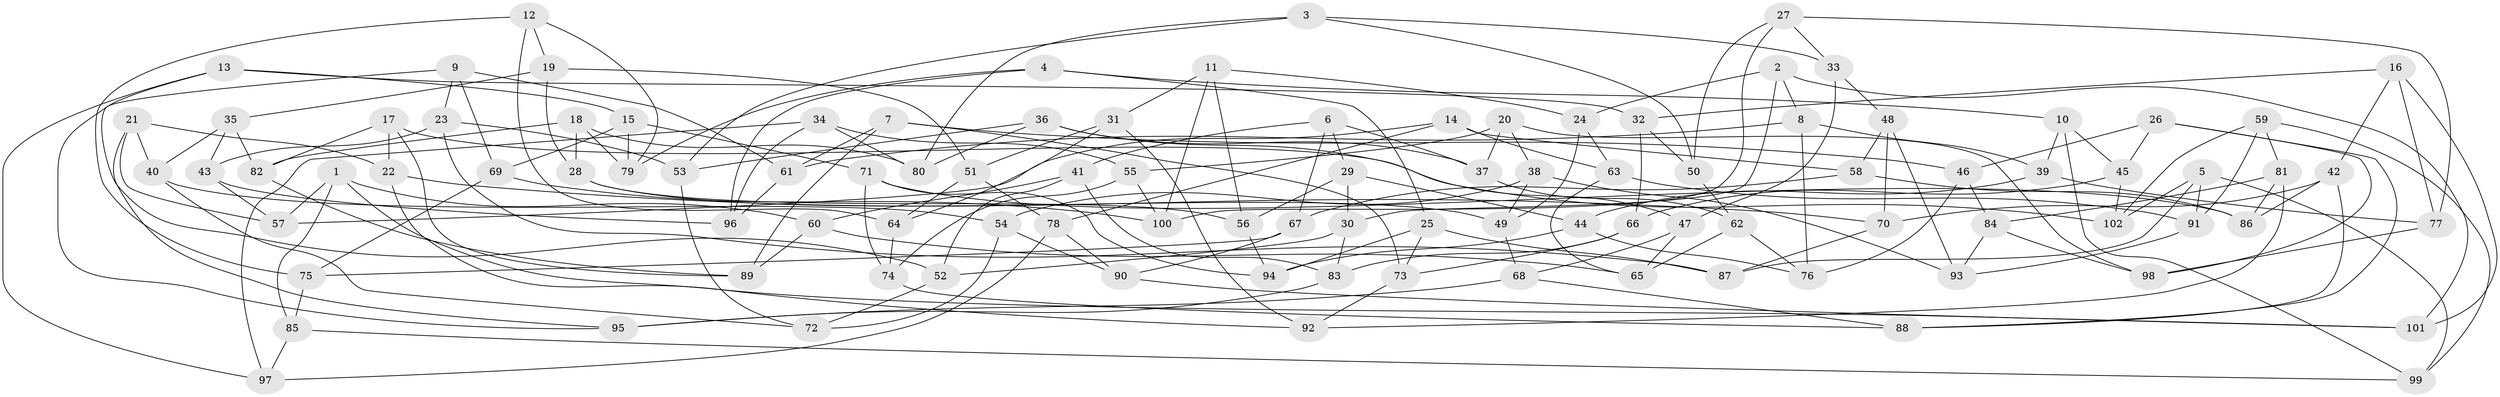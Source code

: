 // coarse degree distribution, {6: 0.6190476190476191, 4: 0.38095238095238093}
// Generated by graph-tools (version 1.1) at 2025/24/03/03/25 07:24:27]
// undirected, 102 vertices, 204 edges
graph export_dot {
graph [start="1"]
  node [color=gray90,style=filled];
  1;
  2;
  3;
  4;
  5;
  6;
  7;
  8;
  9;
  10;
  11;
  12;
  13;
  14;
  15;
  16;
  17;
  18;
  19;
  20;
  21;
  22;
  23;
  24;
  25;
  26;
  27;
  28;
  29;
  30;
  31;
  32;
  33;
  34;
  35;
  36;
  37;
  38;
  39;
  40;
  41;
  42;
  43;
  44;
  45;
  46;
  47;
  48;
  49;
  50;
  51;
  52;
  53;
  54;
  55;
  56;
  57;
  58;
  59;
  60;
  61;
  62;
  63;
  64;
  65;
  66;
  67;
  68;
  69;
  70;
  71;
  72;
  73;
  74;
  75;
  76;
  77;
  78;
  79;
  80;
  81;
  82;
  83;
  84;
  85;
  86;
  87;
  88;
  89;
  90;
  91;
  92;
  93;
  94;
  95;
  96;
  97;
  98;
  99;
  100;
  101;
  102;
  1 -- 85;
  1 -- 57;
  1 -- 60;
  1 -- 101;
  2 -- 8;
  2 -- 24;
  2 -- 30;
  2 -- 101;
  3 -- 33;
  3 -- 80;
  3 -- 50;
  3 -- 53;
  4 -- 79;
  4 -- 25;
  4 -- 10;
  4 -- 96;
  5 -- 87;
  5 -- 91;
  5 -- 99;
  5 -- 102;
  6 -- 37;
  6 -- 29;
  6 -- 41;
  6 -- 67;
  7 -- 73;
  7 -- 61;
  7 -- 89;
  7 -- 46;
  8 -- 61;
  8 -- 39;
  8 -- 76;
  9 -- 61;
  9 -- 69;
  9 -- 23;
  9 -- 52;
  10 -- 45;
  10 -- 39;
  10 -- 99;
  11 -- 100;
  11 -- 31;
  11 -- 56;
  11 -- 24;
  12 -- 79;
  12 -- 64;
  12 -- 75;
  12 -- 19;
  13 -- 95;
  13 -- 32;
  13 -- 15;
  13 -- 97;
  14 -- 57;
  14 -- 78;
  14 -- 58;
  14 -- 63;
  15 -- 71;
  15 -- 79;
  15 -- 69;
  16 -- 77;
  16 -- 32;
  16 -- 42;
  16 -- 101;
  17 -- 82;
  17 -- 22;
  17 -- 89;
  17 -- 102;
  18 -- 79;
  18 -- 82;
  18 -- 28;
  18 -- 80;
  19 -- 35;
  19 -- 51;
  19 -- 28;
  20 -- 38;
  20 -- 55;
  20 -- 98;
  20 -- 37;
  21 -- 95;
  21 -- 40;
  21 -- 22;
  21 -- 57;
  22 -- 92;
  22 -- 70;
  23 -- 43;
  23 -- 53;
  23 -- 87;
  24 -- 49;
  24 -- 63;
  25 -- 73;
  25 -- 87;
  25 -- 94;
  26 -- 88;
  26 -- 46;
  26 -- 45;
  26 -- 98;
  27 -- 50;
  27 -- 100;
  27 -- 77;
  27 -- 33;
  28 -- 56;
  28 -- 49;
  29 -- 56;
  29 -- 30;
  29 -- 44;
  30 -- 52;
  30 -- 83;
  31 -- 92;
  31 -- 64;
  31 -- 51;
  32 -- 50;
  32 -- 66;
  33 -- 47;
  33 -- 48;
  34 -- 80;
  34 -- 55;
  34 -- 96;
  34 -- 97;
  35 -- 82;
  35 -- 43;
  35 -- 40;
  36 -- 47;
  36 -- 37;
  36 -- 80;
  36 -- 53;
  37 -- 62;
  38 -- 54;
  38 -- 49;
  38 -- 93;
  39 -- 44;
  39 -- 77;
  40 -- 54;
  40 -- 72;
  41 -- 83;
  41 -- 60;
  41 -- 52;
  42 -- 88;
  42 -- 70;
  42 -- 86;
  43 -- 57;
  43 -- 96;
  44 -- 94;
  44 -- 76;
  45 -- 66;
  45 -- 102;
  46 -- 84;
  46 -- 76;
  47 -- 68;
  47 -- 65;
  48 -- 93;
  48 -- 58;
  48 -- 70;
  49 -- 68;
  50 -- 62;
  51 -- 78;
  51 -- 64;
  52 -- 72;
  53 -- 72;
  54 -- 90;
  54 -- 72;
  55 -- 100;
  55 -- 74;
  56 -- 94;
  58 -- 86;
  58 -- 67;
  59 -- 81;
  59 -- 102;
  59 -- 91;
  59 -- 99;
  60 -- 89;
  60 -- 65;
  61 -- 96;
  62 -- 76;
  62 -- 65;
  63 -- 65;
  63 -- 91;
  64 -- 74;
  66 -- 73;
  66 -- 83;
  67 -- 90;
  67 -- 75;
  68 -- 95;
  68 -- 88;
  69 -- 75;
  69 -- 100;
  70 -- 87;
  71 -- 74;
  71 -- 94;
  71 -- 86;
  73 -- 92;
  74 -- 88;
  75 -- 85;
  77 -- 98;
  78 -- 90;
  78 -- 97;
  81 -- 86;
  81 -- 92;
  81 -- 84;
  82 -- 89;
  83 -- 95;
  84 -- 93;
  84 -- 98;
  85 -- 99;
  85 -- 97;
  90 -- 101;
  91 -- 93;
}

